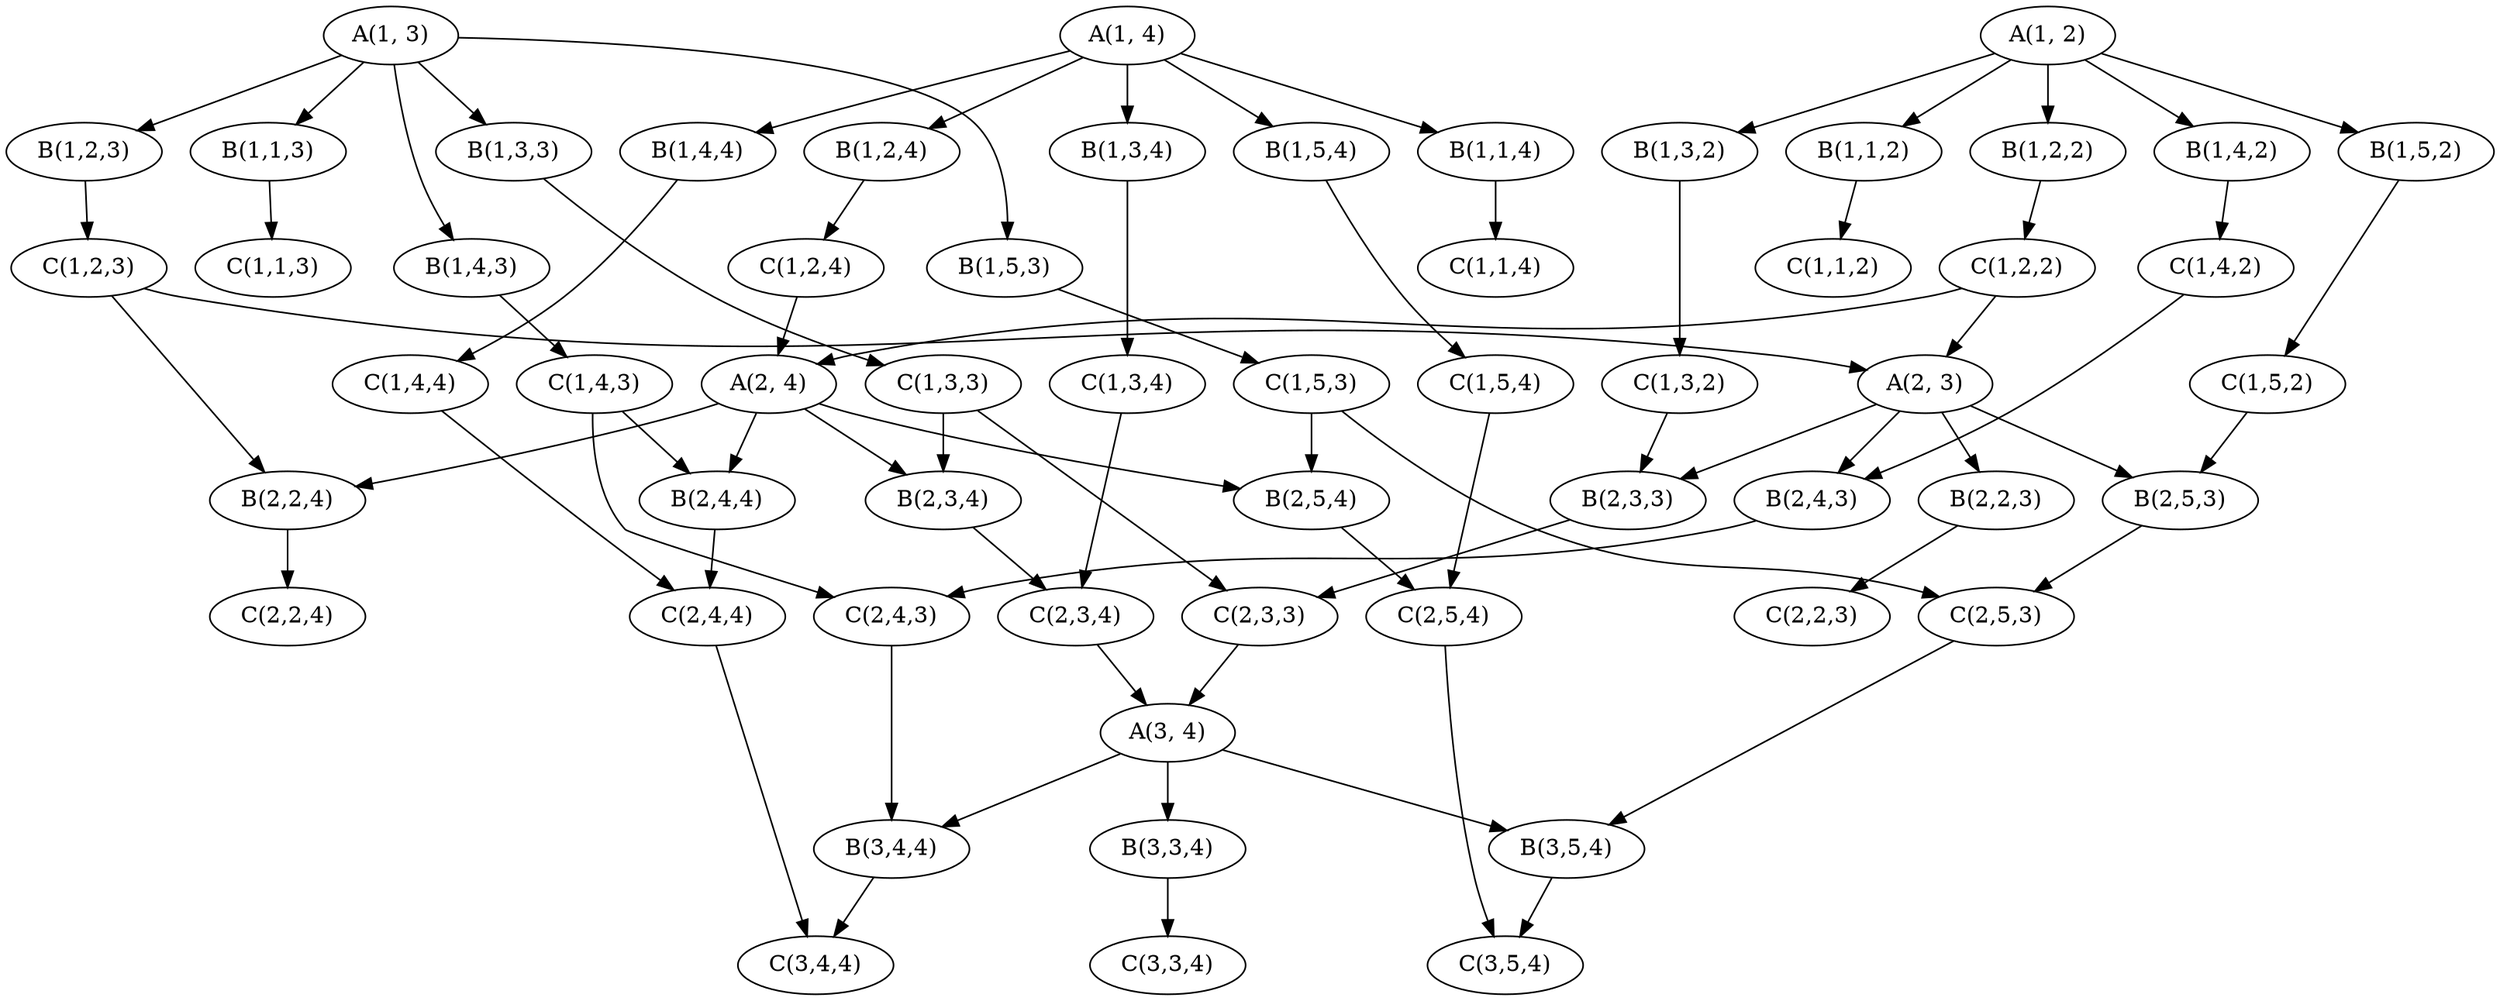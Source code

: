 digraph g {
	0 -> 1;
	1 -> 28;
	1 -> 39;
	2 -> 3;
	3 -> 30;
	3 -> 43;
	4 -> 5;
	5 -> 32;
	5 -> 48;
	6 -> 25;
	6 -> 27;
	6 -> 29;
	6 -> 31;
	7 -> 35;
	7 -> 39;
	7 -> 43;
	7 -> 48;
	8 -> 9;
	10 -> 11;
	11 -> 7;
	12 -> 13;
	13 -> 40;
	14 -> 15;
	15 -> 44;
	16 -> 17;
	17 -> 49;
	18 -> 19;
	20 -> 18;
	20 -> 21;
	20 -> 23;
	21 -> 22;
	23 -> 24;
	25 -> 26;
	27 -> 28;
	28 -> 20;
	29 -> 30;
	30 -> 21;
	31 -> 32;
	32 -> 23;
	33 -> 34;
	35 -> 36;
	37 -> 38;
	38 -> 6;
	38 -> 7;
	39 -> 40;
	40 -> 20;
	41 -> 42;
	42 -> 27;
	43 -> 44;
	44 -> 22;
	45 -> 33;
	45 -> 37;
	45 -> 41;
	45 -> 46;
	45 -> 50;
	46 -> 47;
	47 -> 29;
	48 -> 49;
	49 -> 24;
	50 -> 51;
	51 -> 31;
	52 -> 0;
	52 -> 2;
	52 -> 4;
	52 -> 54;
	52 -> 56;
	53 -> 8;
	53 -> 10;
	53 -> 12;
	53 -> 14;
	53 -> 16;
	54 -> 55;
	56 -> 57;
	57 -> 6;
	57 -> 35;

	0 [label="B(1,3,3)"];
	1 [label="C(1,3,3)"];
	2 [label="B(1,4,3)"];
	3 [label="C(1,4,3)"];
	4 [label="B(1,5,3)"];
	5 [label="C(1,5,3)"];
	6 [label="A(2, 3)"];
	7 [label="A(2, 4)"];
	8 [label="B(1,1,4)"];
	9 [label="C(1,1,4)"];
	10 [label="B(1,2,4)"];
	11 [label="C(1,2,4)"];
	12 [label="B(1,3,4)"];
	13 [label="C(1,3,4)"];
	14 [label="B(1,4,4)"];
	15 [label="C(1,4,4)"];
	16 [label="B(1,5,4)"];
	17 [label="C(1,5,4)"];
	18 [label="B(3,3,4)"];
	19 [label="C(3,3,4)"];
	20 [label="A(3, 4)"];
	21 [label="B(3,4,4)"];
	22 [label="C(3,4,4)"];
	23 [label="B(3,5,4)"];
	24 [label="C(3,5,4)"];
	25 [label="B(2,2,3)"];
	26 [label="C(2,2,3)"];
	27 [label="B(2,3,3)"];
	28 [label="C(2,3,3)"];
	29 [label="B(2,4,3)"];
	30 [label="C(2,4,3)"];
	31 [label="B(2,5,3)"];
	32 [label="C(2,5,3)"];
	33 [label="B(1,1,2)"];
	34 [label="C(1,1,2)"];
	35 [label="B(2,2,4)"];
	36 [label="C(2,2,4)"];
	37 [label="B(1,2,2)"];
	38 [label="C(1,2,2)"];
	39 [label="B(2,3,4)"];
	40 [label="C(2,3,4)"];
	41 [label="B(1,3,2)"];
	42 [label="C(1,3,2)"];
	43 [label="B(2,4,4)"];
	44 [label="C(2,4,4)"];
	45 [label="A(1, 2)"];
	46 [label="B(1,4,2)"];
	47 [label="C(1,4,2)"];
	48 [label="B(2,5,4)"];
	49 [label="C(2,5,4)"];
	50 [label="B(1,5,2)"];
	51 [label="C(1,5,2)"];
	52 [label="A(1, 3)"];
	53 [label="A(1, 4)"];
	54 [label="B(1,1,3)"];
	55 [label="C(1,1,3)"];
	56 [label="B(1,2,3)"];
	57 [label="C(1,2,3)"];
}